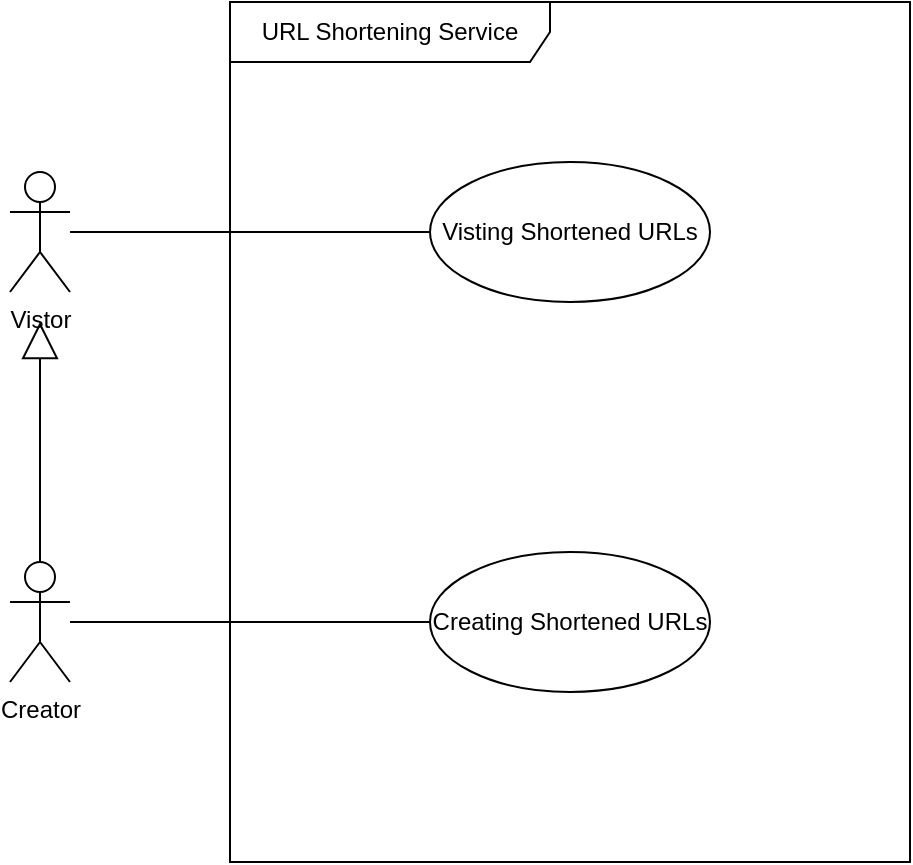 <mxfile version="24.7.16" pages="2">
  <diagram name="Page-1" id="og9uhoOs-v_CvEjnszoW">
    <mxGraphModel dx="763" dy="511" grid="1" gridSize="10" guides="1" tooltips="1" connect="1" arrows="1" fold="1" page="1" pageScale="1" pageWidth="850" pageHeight="1100" math="0" shadow="0">
      <root>
        <mxCell id="0" />
        <mxCell id="1" parent="0" />
        <mxCell id="gvP-RIV5jqokBVA-moRR-1" value="URL Shortening Service" style="shape=umlFrame;whiteSpace=wrap;html=1;pointerEvents=0;recursiveResize=0;container=1;collapsible=0;width=160;" vertex="1" parent="1">
          <mxGeometry x="220" y="210" width="340" height="430" as="geometry" />
        </mxCell>
        <mxCell id="gvP-RIV5jqokBVA-moRR-7" value="Visting Shortened URLs" style="ellipse;whiteSpace=wrap;html=1;" vertex="1" parent="gvP-RIV5jqokBVA-moRR-1">
          <mxGeometry x="100" y="80" width="140" height="70" as="geometry" />
        </mxCell>
        <mxCell id="gvP-RIV5jqokBVA-moRR-9" value="Creating Shortened URLs" style="ellipse;whiteSpace=wrap;html=1;" vertex="1" parent="gvP-RIV5jqokBVA-moRR-1">
          <mxGeometry x="100" y="275" width="140" height="70" as="geometry" />
        </mxCell>
        <mxCell id="gvP-RIV5jqokBVA-moRR-2" value="Vistor" style="shape=umlActor;verticalLabelPosition=bottom;verticalAlign=top;html=1;outlineConnect=0;" vertex="1" parent="1">
          <mxGeometry x="110" y="295" width="30" height="60" as="geometry" />
        </mxCell>
        <mxCell id="gvP-RIV5jqokBVA-moRR-3" value="Creator" style="shape=umlActor;verticalLabelPosition=bottom;verticalAlign=top;html=1;outlineConnect=0;" vertex="1" parent="1">
          <mxGeometry x="110" y="490" width="30" height="60" as="geometry" />
        </mxCell>
        <mxCell id="gvP-RIV5jqokBVA-moRR-6" value="" style="endArrow=block;endSize=16;endFill=0;html=1;rounded=0;exitX=0.5;exitY=0;exitDx=0;exitDy=0;exitPerimeter=0;" edge="1" parent="1" source="gvP-RIV5jqokBVA-moRR-3">
          <mxGeometry width="160" relative="1" as="geometry">
            <mxPoint x="80" y="440" as="sourcePoint" />
            <mxPoint x="125" y="370" as="targetPoint" />
            <mxPoint as="offset" />
          </mxGeometry>
        </mxCell>
        <mxCell id="gvP-RIV5jqokBVA-moRR-8" style="rounded=0;orthogonalLoop=1;jettySize=auto;html=1;endArrow=none;endFill=0;" edge="1" parent="1" source="gvP-RIV5jqokBVA-moRR-7" target="gvP-RIV5jqokBVA-moRR-2">
          <mxGeometry relative="1" as="geometry" />
        </mxCell>
        <mxCell id="gvP-RIV5jqokBVA-moRR-10" style="rounded=0;orthogonalLoop=1;jettySize=auto;html=1;endArrow=none;endFill=0;" edge="1" parent="1" source="gvP-RIV5jqokBVA-moRR-9" target="gvP-RIV5jqokBVA-moRR-3">
          <mxGeometry relative="1" as="geometry" />
        </mxCell>
      </root>
    </mxGraphModel>
  </diagram>
  <diagram id="Q802YW5ZPJrG-EVyHTGq" name="Page-2">
    <mxGraphModel dx="954" dy="639" grid="1" gridSize="10" guides="1" tooltips="1" connect="1" arrows="1" fold="1" page="1" pageScale="1" pageWidth="850" pageHeight="1100" math="0" shadow="0">
      <root>
        <mxCell id="0" />
        <mxCell id="1" parent="0" />
        <mxCell id="_spe3F38C0XPr06o2nhR-1" value="Creating shortened URLs" style="swimlane;childLayout=stackLayout;resizeParent=1;resizeParentMax=0;startSize=20;html=1;" vertex="1" parent="1">
          <mxGeometry x="120.0" y="60" width="470" height="1000" as="geometry" />
        </mxCell>
        <mxCell id="_spe3F38C0XPr06o2nhR-2" value="Creator" style="swimlane;startSize=20;html=1;" vertex="1" parent="_spe3F38C0XPr06o2nhR-1">
          <mxGeometry y="20" width="200" height="980" as="geometry" />
        </mxCell>
        <mxCell id="_spe3F38C0XPr06o2nhR-7" style="rounded=0;orthogonalLoop=1;jettySize=auto;html=1;entryX=0.5;entryY=0;entryDx=0;entryDy=0;" edge="1" parent="_spe3F38C0XPr06o2nhR-2" source="_spe3F38C0XPr06o2nhR-5" target="_spe3F38C0XPr06o2nhR-6">
          <mxGeometry relative="1" as="geometry" />
        </mxCell>
        <mxCell id="_spe3F38C0XPr06o2nhR-5" value="" style="ellipse;" vertex="1" parent="_spe3F38C0XPr06o2nhR-2">
          <mxGeometry x="85.0" y="50" width="30" height="30" as="geometry" />
        </mxCell>
        <mxCell id="_spe3F38C0XPr06o2nhR-6" value="Submit a long URL" style="html=1;align=center;verticalAlign=top;rounded=1;absoluteArcSize=1;arcSize=10;dashed=0;whiteSpace=wrap;" vertex="1" parent="_spe3F38C0XPr06o2nhR-2">
          <mxGeometry x="30.0" y="130" width="140" height="40" as="geometry" />
        </mxCell>
        <mxCell id="_spe3F38C0XPr06o2nhR-18" value="" style="shape=sumEllipse;perimeter=ellipsePerimeter;html=1;backgroundOutline=1;" vertex="1" parent="_spe3F38C0XPr06o2nhR-2">
          <mxGeometry x="80.0" y="880" width="30" height="30" as="geometry" />
        </mxCell>
        <mxCell id="_spe3F38C0XPr06o2nhR-3" value="Shortened URL Service" style="swimlane;startSize=20;html=1;" vertex="1" parent="_spe3F38C0XPr06o2nhR-1">
          <mxGeometry x="200" y="20" width="270" height="980" as="geometry" />
        </mxCell>
        <mxCell id="_spe3F38C0XPr06o2nhR-11" style="rounded=0;orthogonalLoop=1;jettySize=auto;html=1;entryX=0.5;entryY=0;entryDx=0;entryDy=0;" edge="1" parent="_spe3F38C0XPr06o2nhR-3" source="_spe3F38C0XPr06o2nhR-8" target="_spe3F38C0XPr06o2nhR-9">
          <mxGeometry relative="1" as="geometry" />
        </mxCell>
        <mxCell id="_spe3F38C0XPr06o2nhR-8" value="Check if the long URL valid" style="html=1;align=center;verticalAlign=top;rounded=1;absoluteArcSize=1;arcSize=10;dashed=0;whiteSpace=wrap;" vertex="1" parent="_spe3F38C0XPr06o2nhR-3">
          <mxGeometry x="65.0" y="230" width="140" height="40" as="geometry" />
        </mxCell>
        <mxCell id="_spe3F38C0XPr06o2nhR-13" value="Yes" style="rounded=0;orthogonalLoop=1;jettySize=auto;html=1;entryX=0.5;entryY=0;entryDx=0;entryDy=0;" edge="1" parent="_spe3F38C0XPr06o2nhR-3" source="_spe3F38C0XPr06o2nhR-9" target="_spe3F38C0XPr06o2nhR-12">
          <mxGeometry relative="1" as="geometry" />
        </mxCell>
        <mxCell id="_spe3F38C0XPr06o2nhR-9" value="URL is Valid?" style="rhombus;" vertex="1" parent="_spe3F38C0XPr06o2nhR-3">
          <mxGeometry x="90" y="350" width="90" height="80" as="geometry" />
        </mxCell>
        <mxCell id="_spe3F38C0XPr06o2nhR-15" style="rounded=0;orthogonalLoop=1;jettySize=auto;html=1;entryX=0.5;entryY=0;entryDx=0;entryDy=0;" edge="1" parent="_spe3F38C0XPr06o2nhR-3" source="_spe3F38C0XPr06o2nhR-12" target="_spe3F38C0XPr06o2nhR-14">
          <mxGeometry relative="1" as="geometry" />
        </mxCell>
        <mxCell id="_spe3F38C0XPr06o2nhR-12" value="Generate a shortened URL" style="html=1;align=center;verticalAlign=top;rounded=1;absoluteArcSize=1;arcSize=10;dashed=0;whiteSpace=wrap;" vertex="1" parent="_spe3F38C0XPr06o2nhR-3">
          <mxGeometry x="65.0" y="520" width="140" height="40" as="geometry" />
        </mxCell>
        <mxCell id="_spe3F38C0XPr06o2nhR-14" value="Store mapping of these 2 URLs in database" style="html=1;align=center;verticalAlign=top;rounded=1;absoluteArcSize=1;arcSize=10;dashed=0;whiteSpace=wrap;" vertex="1" parent="_spe3F38C0XPr06o2nhR-3">
          <mxGeometry x="65.0" y="650" width="140" height="40" as="geometry" />
        </mxCell>
        <mxCell id="_spe3F38C0XPr06o2nhR-16" value="Return shortened URL to Creator" style="html=1;align=center;verticalAlign=top;rounded=1;absoluteArcSize=1;arcSize=10;dashed=0;whiteSpace=wrap;" vertex="1" parent="_spe3F38C0XPr06o2nhR-3">
          <mxGeometry x="65.0" y="760" width="140" height="40" as="geometry" />
        </mxCell>
        <mxCell id="_spe3F38C0XPr06o2nhR-17" style="rounded=0;orthogonalLoop=1;jettySize=auto;html=1;" edge="1" parent="_spe3F38C0XPr06o2nhR-3" source="_spe3F38C0XPr06o2nhR-14" target="_spe3F38C0XPr06o2nhR-16">
          <mxGeometry relative="1" as="geometry" />
        </mxCell>
        <mxCell id="_spe3F38C0XPr06o2nhR-10" style="rounded=0;orthogonalLoop=1;jettySize=auto;html=1;entryX=0.5;entryY=0;entryDx=0;entryDy=0;exitX=0.5;exitY=1;exitDx=0;exitDy=0;" edge="1" parent="_spe3F38C0XPr06o2nhR-1" source="_spe3F38C0XPr06o2nhR-6" target="_spe3F38C0XPr06o2nhR-8">
          <mxGeometry relative="1" as="geometry" />
        </mxCell>
        <mxCell id="_spe3F38C0XPr06o2nhR-19" style="rounded=0;orthogonalLoop=1;jettySize=auto;html=1;entryX=0.5;entryY=0;entryDx=0;entryDy=0;exitX=0.5;exitY=1;exitDx=0;exitDy=0;" edge="1" parent="_spe3F38C0XPr06o2nhR-1" source="_spe3F38C0XPr06o2nhR-16" target="_spe3F38C0XPr06o2nhR-18">
          <mxGeometry relative="1" as="geometry" />
        </mxCell>
      </root>
    </mxGraphModel>
  </diagram>
</mxfile>

